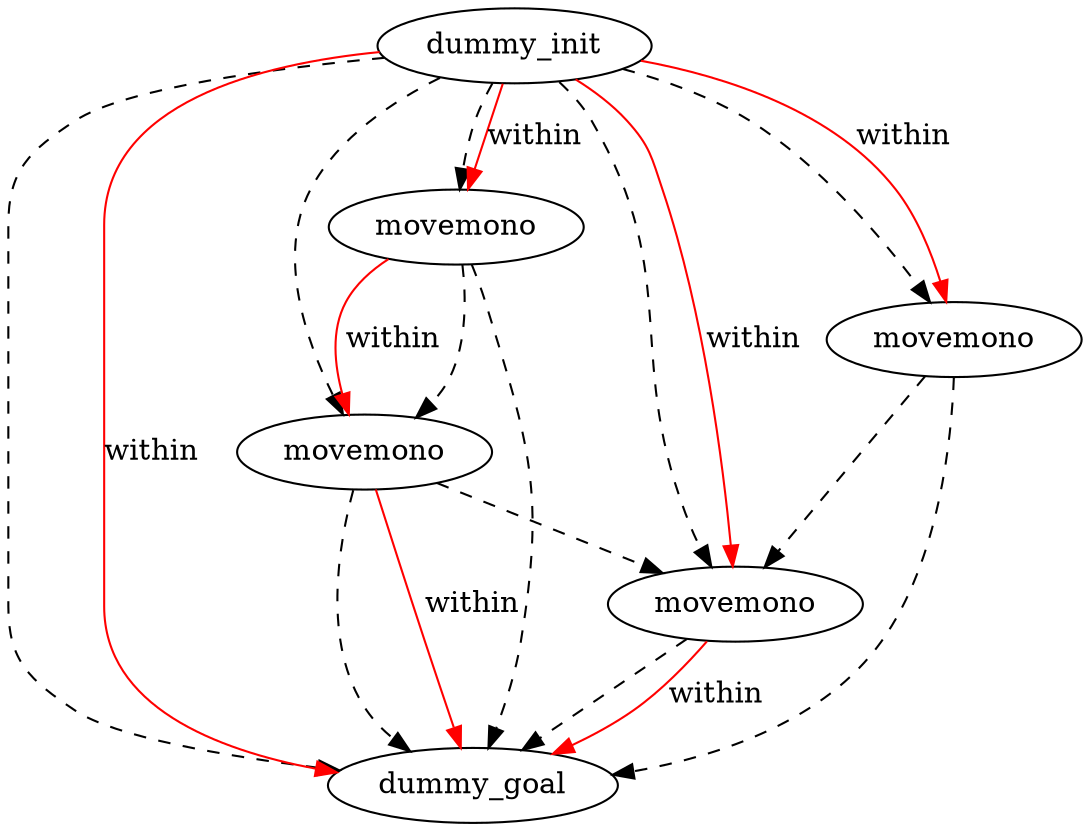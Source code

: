 digraph {
	"770c7798-37cc-863b-f2a0-345990604f62" [label=dummy_init]
	"5e6fea07-c453-6f1d-4199-2fdfb31022f0" [label=dummy_goal]
	"0de051a6-69ca-97d2-7644-14fd8ae769ed" [label=movemono]
	"3985fb62-17dc-8eff-6872-13f98d605936" [label=movemono]
	"db23aa8c-3bca-bf85-620a-60ac9261549d" [label=movemono]
	"aab612c9-415d-174a-75a6-69814104a8b5" [label=movemono]
	"770c7798-37cc-863b-f2a0-345990604f62" -> "5e6fea07-c453-6f1d-4199-2fdfb31022f0" [color=black style=dashed]
	"db23aa8c-3bca-bf85-620a-60ac9261549d" -> "5e6fea07-c453-6f1d-4199-2fdfb31022f0" [color=black style=dashed]
	"770c7798-37cc-863b-f2a0-345990604f62" -> "aab612c9-415d-174a-75a6-69814104a8b5" [color=black style=dashed]
	"aab612c9-415d-174a-75a6-69814104a8b5" -> "3985fb62-17dc-8eff-6872-13f98d605936" [color=black style=dashed]
	"3985fb62-17dc-8eff-6872-13f98d605936" -> "5e6fea07-c453-6f1d-4199-2fdfb31022f0" [color=black style=dashed]
	"aab612c9-415d-174a-75a6-69814104a8b5" -> "5e6fea07-c453-6f1d-4199-2fdfb31022f0" [color=black style=dashed]
	"770c7798-37cc-863b-f2a0-345990604f62" -> "3985fb62-17dc-8eff-6872-13f98d605936" [color=black style=dashed]
	"770c7798-37cc-863b-f2a0-345990604f62" -> "db23aa8c-3bca-bf85-620a-60ac9261549d" [color=black style=dashed]
	"db23aa8c-3bca-bf85-620a-60ac9261549d" -> "0de051a6-69ca-97d2-7644-14fd8ae769ed" [color=black style=dashed]
	"770c7798-37cc-863b-f2a0-345990604f62" -> "0de051a6-69ca-97d2-7644-14fd8ae769ed" [color=black style=dashed]
	"0de051a6-69ca-97d2-7644-14fd8ae769ed" -> "3985fb62-17dc-8eff-6872-13f98d605936" [color=black style=dashed]
	"0de051a6-69ca-97d2-7644-14fd8ae769ed" -> "5e6fea07-c453-6f1d-4199-2fdfb31022f0" [color=black style=dashed]
	"3985fb62-17dc-8eff-6872-13f98d605936" -> "5e6fea07-c453-6f1d-4199-2fdfb31022f0" [label=within color=red]
	"db23aa8c-3bca-bf85-620a-60ac9261549d" -> "0de051a6-69ca-97d2-7644-14fd8ae769ed" [label=within color=red]
	"770c7798-37cc-863b-f2a0-345990604f62" -> "5e6fea07-c453-6f1d-4199-2fdfb31022f0" [label=within color=red]
	"0de051a6-69ca-97d2-7644-14fd8ae769ed" -> "5e6fea07-c453-6f1d-4199-2fdfb31022f0" [label=within color=red]
	"770c7798-37cc-863b-f2a0-345990604f62" -> "db23aa8c-3bca-bf85-620a-60ac9261549d" [label=within color=red]
	"770c7798-37cc-863b-f2a0-345990604f62" -> "3985fb62-17dc-8eff-6872-13f98d605936" [label=within color=red]
	"770c7798-37cc-863b-f2a0-345990604f62" -> "aab612c9-415d-174a-75a6-69814104a8b5" [label=within color=red]
}
